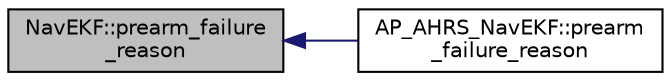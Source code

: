 digraph "NavEKF::prearm_failure_reason"
{
 // INTERACTIVE_SVG=YES
  edge [fontname="Helvetica",fontsize="10",labelfontname="Helvetica",labelfontsize="10"];
  node [fontname="Helvetica",fontsize="10",shape=record];
  rankdir="LR";
  Node1 [label="NavEKF::prearm_failure\l_reason",height=0.2,width=0.4,color="black", fillcolor="grey75", style="filled", fontcolor="black"];
  Node1 -> Node2 [dir="back",color="midnightblue",fontsize="10",style="solid",fontname="Helvetica"];
  Node2 [label="AP_AHRS_NavEKF::prearm\l_failure_reason",height=0.2,width=0.4,color="black", fillcolor="white", style="filled",URL="$classAP__AHRS__NavEKF.html#a92a404e9f82aa81cfcf7b71498fdd354"];
}
